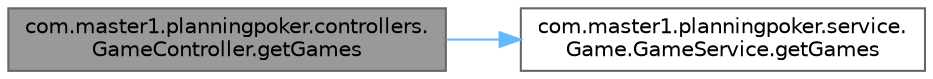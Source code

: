 digraph "com.master1.planningpoker.controllers.GameController.getGames"
{
 // LATEX_PDF_SIZE
  bgcolor="transparent";
  edge [fontname=Helvetica,fontsize=10,labelfontname=Helvetica,labelfontsize=10];
  node [fontname=Helvetica,fontsize=10,shape=box,height=0.2,width=0.4];
  rankdir="LR";
  Node1 [id="Node000001",label="com.master1.planningpoker.controllers.\lGameController.getGames",height=0.2,width=0.4,color="gray40", fillcolor="grey60", style="filled", fontcolor="black",tooltip="Récupère la liste de tous les jeux."];
  Node1 -> Node2 [id="edge1_Node000001_Node000002",color="steelblue1",style="solid",tooltip=" "];
  Node2 [id="Node000002",label="com.master1.planningpoker.service.\lGame.GameService.getGames",height=0.2,width=0.4,color="grey40", fillcolor="white", style="filled",URL="$classcom_1_1master1_1_1planningpoker_1_1service_1_1_game_1_1_game_service.html#a4c60e95d732cf42ed0ac8b36cea3acf1",tooltip=" "];
}
